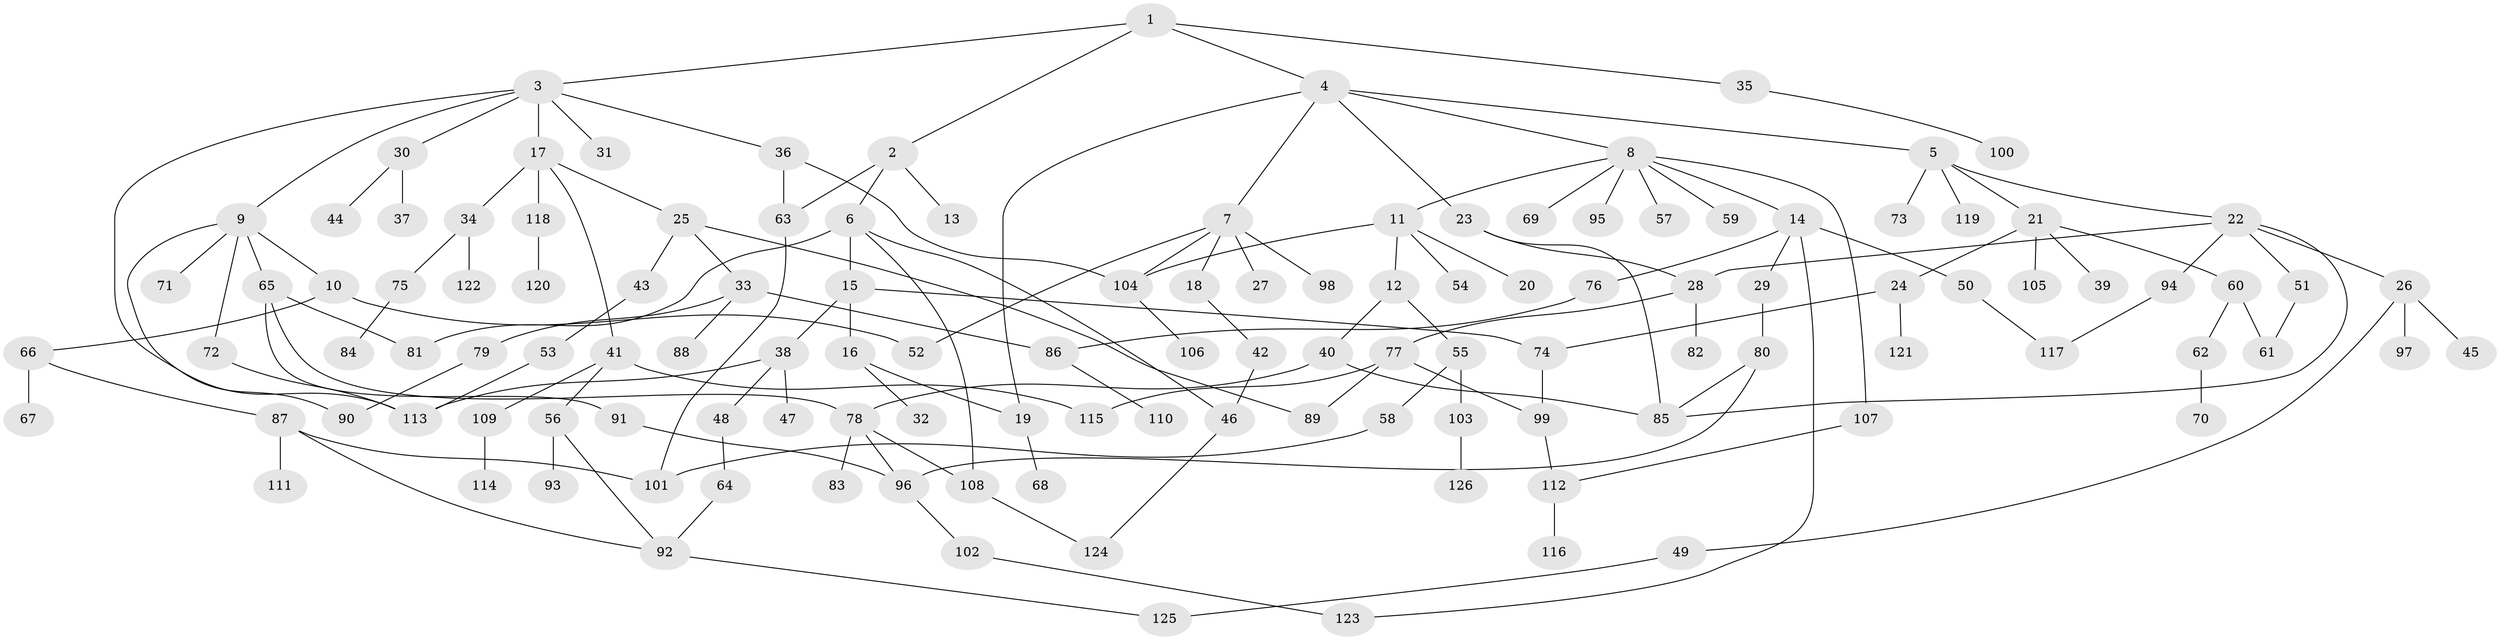 // coarse degree distribution, {9: 0.02, 1: 0.56, 3: 0.08, 2: 0.22, 6: 0.04, 10: 0.02, 16: 0.02, 14: 0.02, 5: 0.02}
// Generated by graph-tools (version 1.1) at 2025/45/03/04/25 21:45:59]
// undirected, 126 vertices, 159 edges
graph export_dot {
graph [start="1"]
  node [color=gray90,style=filled];
  1;
  2;
  3;
  4;
  5;
  6;
  7;
  8;
  9;
  10;
  11;
  12;
  13;
  14;
  15;
  16;
  17;
  18;
  19;
  20;
  21;
  22;
  23;
  24;
  25;
  26;
  27;
  28;
  29;
  30;
  31;
  32;
  33;
  34;
  35;
  36;
  37;
  38;
  39;
  40;
  41;
  42;
  43;
  44;
  45;
  46;
  47;
  48;
  49;
  50;
  51;
  52;
  53;
  54;
  55;
  56;
  57;
  58;
  59;
  60;
  61;
  62;
  63;
  64;
  65;
  66;
  67;
  68;
  69;
  70;
  71;
  72;
  73;
  74;
  75;
  76;
  77;
  78;
  79;
  80;
  81;
  82;
  83;
  84;
  85;
  86;
  87;
  88;
  89;
  90;
  91;
  92;
  93;
  94;
  95;
  96;
  97;
  98;
  99;
  100;
  101;
  102;
  103;
  104;
  105;
  106;
  107;
  108;
  109;
  110;
  111;
  112;
  113;
  114;
  115;
  116;
  117;
  118;
  119;
  120;
  121;
  122;
  123;
  124;
  125;
  126;
  1 -- 2;
  1 -- 3;
  1 -- 4;
  1 -- 35;
  2 -- 6;
  2 -- 13;
  2 -- 63;
  3 -- 9;
  3 -- 17;
  3 -- 30;
  3 -- 31;
  3 -- 36;
  3 -- 113;
  4 -- 5;
  4 -- 7;
  4 -- 8;
  4 -- 19;
  4 -- 23;
  5 -- 21;
  5 -- 22;
  5 -- 73;
  5 -- 119;
  6 -- 15;
  6 -- 81;
  6 -- 108;
  6 -- 46;
  7 -- 18;
  7 -- 27;
  7 -- 98;
  7 -- 104;
  7 -- 52;
  8 -- 11;
  8 -- 14;
  8 -- 57;
  8 -- 59;
  8 -- 69;
  8 -- 95;
  8 -- 107;
  9 -- 10;
  9 -- 65;
  9 -- 71;
  9 -- 72;
  9 -- 90;
  10 -- 52;
  10 -- 66;
  11 -- 12;
  11 -- 20;
  11 -- 54;
  11 -- 104;
  12 -- 40;
  12 -- 55;
  14 -- 29;
  14 -- 50;
  14 -- 76;
  14 -- 123;
  15 -- 16;
  15 -- 38;
  15 -- 74;
  16 -- 32;
  16 -- 19;
  17 -- 25;
  17 -- 34;
  17 -- 41;
  17 -- 118;
  18 -- 42;
  19 -- 68;
  21 -- 24;
  21 -- 39;
  21 -- 60;
  21 -- 105;
  22 -- 26;
  22 -- 28;
  22 -- 51;
  22 -- 94;
  22 -- 85;
  23 -- 28;
  23 -- 85;
  24 -- 74;
  24 -- 121;
  25 -- 33;
  25 -- 43;
  25 -- 89;
  26 -- 45;
  26 -- 49;
  26 -- 97;
  28 -- 77;
  28 -- 82;
  29 -- 80;
  30 -- 37;
  30 -- 44;
  33 -- 79;
  33 -- 86;
  33 -- 88;
  34 -- 75;
  34 -- 122;
  35 -- 100;
  36 -- 63;
  36 -- 104;
  38 -- 47;
  38 -- 48;
  38 -- 113;
  40 -- 78;
  40 -- 85;
  41 -- 56;
  41 -- 109;
  41 -- 115;
  42 -- 46;
  43 -- 53;
  46 -- 124;
  48 -- 64;
  49 -- 125;
  50 -- 117;
  51 -- 61;
  53 -- 113;
  55 -- 58;
  55 -- 103;
  56 -- 93;
  56 -- 92;
  58 -- 101;
  60 -- 62;
  60 -- 61;
  62 -- 70;
  63 -- 101;
  64 -- 92;
  65 -- 91;
  65 -- 81;
  65 -- 78;
  66 -- 67;
  66 -- 87;
  72 -- 113;
  74 -- 99;
  75 -- 84;
  76 -- 86;
  77 -- 89;
  77 -- 99;
  77 -- 115;
  78 -- 83;
  78 -- 108;
  78 -- 96;
  79 -- 90;
  80 -- 85;
  80 -- 96;
  86 -- 110;
  87 -- 111;
  87 -- 101;
  87 -- 92;
  91 -- 96;
  92 -- 125;
  94 -- 117;
  96 -- 102;
  99 -- 112;
  102 -- 123;
  103 -- 126;
  104 -- 106;
  107 -- 112;
  108 -- 124;
  109 -- 114;
  112 -- 116;
  118 -- 120;
}
